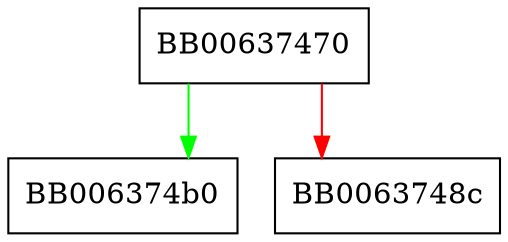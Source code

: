 digraph EVP_PKEY_CTX_get_rsa_oaep_md {
  node [shape="box"];
  graph [splines=ortho];
  BB00637470 -> BB006374b0 [color="green"];
  BB00637470 -> BB0063748c [color="red"];
}